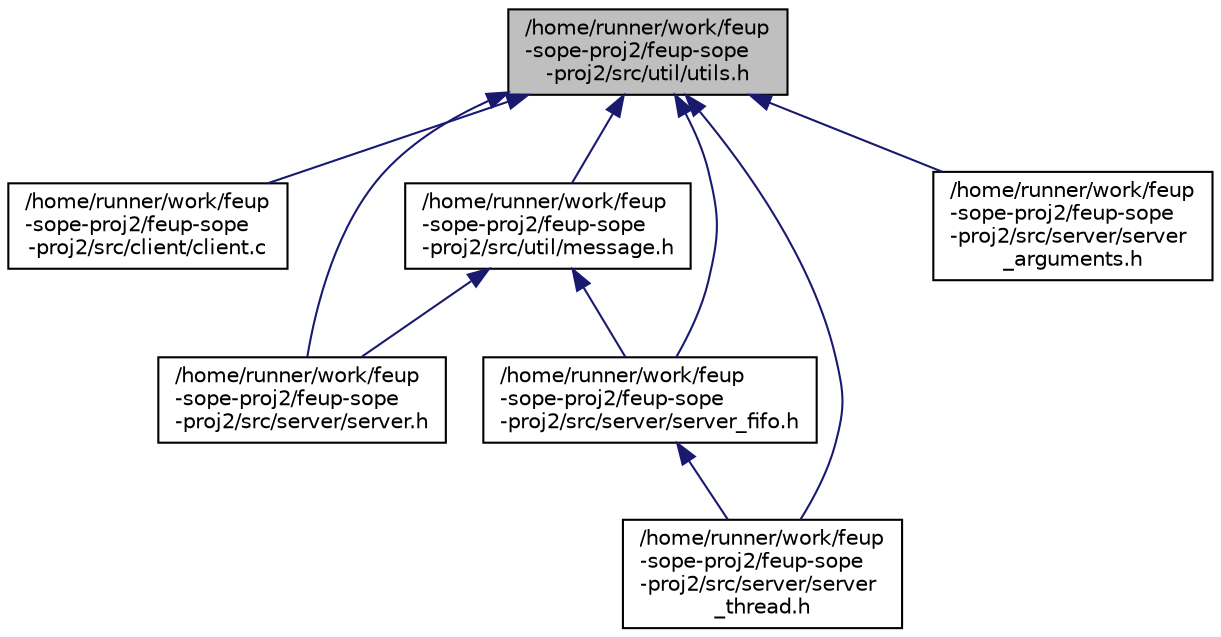 digraph "/home/runner/work/feup-sope-proj2/feup-sope-proj2/src/util/utils.h"
{
  edge [fontname="Helvetica",fontsize="10",labelfontname="Helvetica",labelfontsize="10"];
  node [fontname="Helvetica",fontsize="10",shape=record];
  Node3 [label="/home/runner/work/feup\l-sope-proj2/feup-sope\l-proj2/src/util/utils.h",height=0.2,width=0.4,color="black", fillcolor="grey75", style="filled", fontcolor="black"];
  Node3 -> Node4 [dir="back",color="midnightblue",fontsize="10",style="solid",fontname="Helvetica"];
  Node4 [label="/home/runner/work/feup\l-sope-proj2/feup-sope\l-proj2/src/client/client.c",height=0.2,width=0.4,color="black", fillcolor="white", style="filled",URL="$client_8c.html",tooltip="Runs the main client operations. "];
  Node3 -> Node5 [dir="back",color="midnightblue",fontsize="10",style="solid",fontname="Helvetica"];
  Node5 [label="/home/runner/work/feup\l-sope-proj2/feup-sope\l-proj2/src/util/message.h",height=0.2,width=0.4,color="black", fillcolor="white", style="filled",URL="$message_8h.html",tooltip="Standard output and error message handling. "];
  Node5 -> Node6 [dir="back",color="midnightblue",fontsize="10",style="solid",fontname="Helvetica"];
  Node6 [label="/home/runner/work/feup\l-sope-proj2/feup-sope\l-proj2/src/server/server.h",height=0.2,width=0.4,color="black", fillcolor="white", style="filled",URL="$server_8h.html",tooltip="Methods related to the server side. "];
  Node5 -> Node7 [dir="back",color="midnightblue",fontsize="10",style="solid",fontname="Helvetica"];
  Node7 [label="/home/runner/work/feup\l-sope-proj2/feup-sope\l-proj2/src/server/server_fifo.h",height=0.2,width=0.4,color="black", fillcolor="white", style="filled",URL="$server__fifo_8h.html",tooltip="Methods related to FIFO handling. "];
  Node7 -> Node8 [dir="back",color="midnightblue",fontsize="10",style="solid",fontname="Helvetica"];
  Node8 [label="/home/runner/work/feup\l-sope-proj2/feup-sope\l-proj2/src/server/server\l_thread.h",height=0.2,width=0.4,color="black", fillcolor="white", style="filled",URL="$server__thread_8h.html",tooltip="Methods related to thread handling. "];
  Node3 -> Node6 [dir="back",color="midnightblue",fontsize="10",style="solid",fontname="Helvetica"];
  Node3 -> Node7 [dir="back",color="midnightblue",fontsize="10",style="solid",fontname="Helvetica"];
  Node3 -> Node8 [dir="back",color="midnightblue",fontsize="10",style="solid",fontname="Helvetica"];
  Node3 -> Node9 [dir="back",color="midnightblue",fontsize="10",style="solid",fontname="Helvetica"];
  Node9 [label="/home/runner/work/feup\l-sope-proj2/feup-sope\l-proj2/src/server/server\l_arguments.h",height=0.2,width=0.4,color="black", fillcolor="white", style="filled",URL="$server__arguments_8h.html",tooltip="Methods related to argument handling. "];
}

